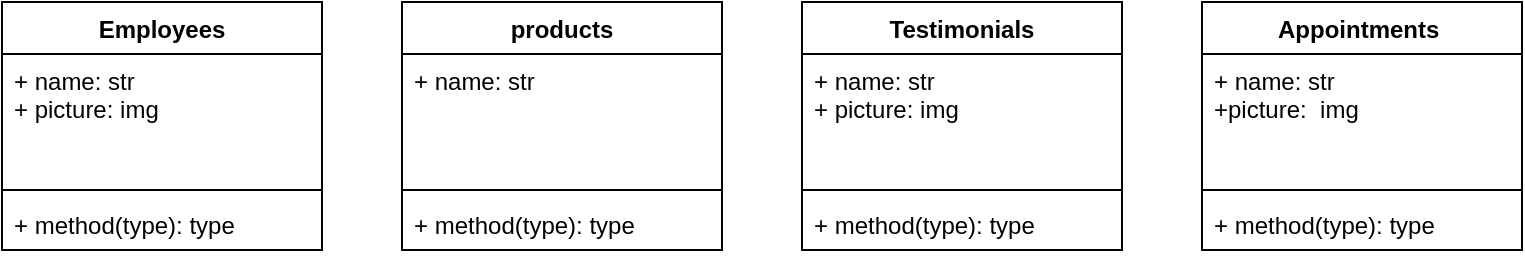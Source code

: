 <mxfile version="13.10.0" type="embed">
    <diagram id="-Gb8UbKuE4FrcN9ri6TK" name="Page-1">
        <mxGraphModel dx="758" dy="540" grid="1" gridSize="10" guides="1" tooltips="1" connect="1" arrows="1" fold="1" page="1" pageScale="1" pageWidth="850" pageHeight="1100" math="0" shadow="0">
            <root>
                <mxCell id="0"/>
                <mxCell id="1" parent="0"/>
                <mxCell id="2OqrSs9si6n5qI7sFI8K-1" value="products" style="swimlane;fontStyle=1;align=center;verticalAlign=top;childLayout=stackLayout;horizontal=1;startSize=26;horizontalStack=0;resizeParent=1;resizeParentMax=0;resizeLast=0;collapsible=1;marginBottom=0;" parent="1" vertex="1">
                    <mxGeometry x="320" y="80" width="160" height="124" as="geometry"/>
                </mxCell>
                <mxCell id="2OqrSs9si6n5qI7sFI8K-2" value="+ name: str&#10;" style="text;strokeColor=none;fillColor=none;align=left;verticalAlign=top;spacingLeft=4;spacingRight=4;overflow=hidden;rotatable=0;points=[[0,0.5],[1,0.5]];portConstraint=eastwest;" parent="2OqrSs9si6n5qI7sFI8K-1" vertex="1">
                    <mxGeometry y="26" width="160" height="64" as="geometry"/>
                </mxCell>
                <mxCell id="2OqrSs9si6n5qI7sFI8K-3" value="" style="line;strokeWidth=1;fillColor=none;align=left;verticalAlign=middle;spacingTop=-1;spacingLeft=3;spacingRight=3;rotatable=0;labelPosition=right;points=[];portConstraint=eastwest;" parent="2OqrSs9si6n5qI7sFI8K-1" vertex="1">
                    <mxGeometry y="90" width="160" height="8" as="geometry"/>
                </mxCell>
                <mxCell id="2OqrSs9si6n5qI7sFI8K-4" value="+ method(type): type" style="text;strokeColor=none;fillColor=none;align=left;verticalAlign=top;spacingLeft=4;spacingRight=4;overflow=hidden;rotatable=0;points=[[0,0.5],[1,0.5]];portConstraint=eastwest;" parent="2OqrSs9si6n5qI7sFI8K-1" vertex="1">
                    <mxGeometry y="98" width="160" height="26" as="geometry"/>
                </mxCell>
                <mxCell id="2OqrSs9si6n5qI7sFI8K-6" value="Employees" style="swimlane;fontStyle=1;align=center;verticalAlign=top;childLayout=stackLayout;horizontal=1;startSize=26;horizontalStack=0;resizeParent=1;resizeParentMax=0;resizeLast=0;collapsible=1;marginBottom=0;" parent="1" vertex="1">
                    <mxGeometry x="120" y="80" width="160" height="124" as="geometry"/>
                </mxCell>
                <mxCell id="2OqrSs9si6n5qI7sFI8K-7" value="+ name: str&#10;+ picture: img" style="text;strokeColor=none;fillColor=none;align=left;verticalAlign=top;spacingLeft=4;spacingRight=4;overflow=hidden;rotatable=0;points=[[0,0.5],[1,0.5]];portConstraint=eastwest;" parent="2OqrSs9si6n5qI7sFI8K-6" vertex="1">
                    <mxGeometry y="26" width="160" height="64" as="geometry"/>
                </mxCell>
                <mxCell id="2OqrSs9si6n5qI7sFI8K-8" value="" style="line;strokeWidth=1;fillColor=none;align=left;verticalAlign=middle;spacingTop=-1;spacingLeft=3;spacingRight=3;rotatable=0;labelPosition=right;points=[];portConstraint=eastwest;" parent="2OqrSs9si6n5qI7sFI8K-6" vertex="1">
                    <mxGeometry y="90" width="160" height="8" as="geometry"/>
                </mxCell>
                <mxCell id="2OqrSs9si6n5qI7sFI8K-9" value="+ method(type): type" style="text;strokeColor=none;fillColor=none;align=left;verticalAlign=top;spacingLeft=4;spacingRight=4;overflow=hidden;rotatable=0;points=[[0,0.5],[1,0.5]];portConstraint=eastwest;" parent="2OqrSs9si6n5qI7sFI8K-6" vertex="1">
                    <mxGeometry y="98" width="160" height="26" as="geometry"/>
                </mxCell>
                <mxCell id="2OqrSs9si6n5qI7sFI8K-10" value="Testimonials" style="swimlane;fontStyle=1;align=center;verticalAlign=top;childLayout=stackLayout;horizontal=1;startSize=26;horizontalStack=0;resizeParent=1;resizeParentMax=0;resizeLast=0;collapsible=1;marginBottom=0;" parent="1" vertex="1">
                    <mxGeometry x="520" y="80" width="160" height="124" as="geometry"/>
                </mxCell>
                <mxCell id="2OqrSs9si6n5qI7sFI8K-11" value="+ name: str&#10;+ picture: img" style="text;strokeColor=none;fillColor=none;align=left;verticalAlign=top;spacingLeft=4;spacingRight=4;overflow=hidden;rotatable=0;points=[[0,0.5],[1,0.5]];portConstraint=eastwest;" parent="2OqrSs9si6n5qI7sFI8K-10" vertex="1">
                    <mxGeometry y="26" width="160" height="64" as="geometry"/>
                </mxCell>
                <mxCell id="2OqrSs9si6n5qI7sFI8K-12" value="" style="line;strokeWidth=1;fillColor=none;align=left;verticalAlign=middle;spacingTop=-1;spacingLeft=3;spacingRight=3;rotatable=0;labelPosition=right;points=[];portConstraint=eastwest;" parent="2OqrSs9si6n5qI7sFI8K-10" vertex="1">
                    <mxGeometry y="90" width="160" height="8" as="geometry"/>
                </mxCell>
                <mxCell id="2OqrSs9si6n5qI7sFI8K-13" value="+ method(type): type" style="text;strokeColor=none;fillColor=none;align=left;verticalAlign=top;spacingLeft=4;spacingRight=4;overflow=hidden;rotatable=0;points=[[0,0.5],[1,0.5]];portConstraint=eastwest;" parent="2OqrSs9si6n5qI7sFI8K-10" vertex="1">
                    <mxGeometry y="98" width="160" height="26" as="geometry"/>
                </mxCell>
                <mxCell id="2OqrSs9si6n5qI7sFI8K-14" value="Appointments " style="swimlane;fontStyle=1;align=center;verticalAlign=top;childLayout=stackLayout;horizontal=1;startSize=26;horizontalStack=0;resizeParent=1;resizeParentMax=0;resizeLast=0;collapsible=1;marginBottom=0;" parent="1" vertex="1">
                    <mxGeometry x="720" y="80" width="160" height="124" as="geometry"/>
                </mxCell>
                <mxCell id="2OqrSs9si6n5qI7sFI8K-15" value="+ name: str&#10;+picture:  img" style="text;strokeColor=none;fillColor=none;align=left;verticalAlign=top;spacingLeft=4;spacingRight=4;overflow=hidden;rotatable=0;points=[[0,0.5],[1,0.5]];portConstraint=eastwest;" parent="2OqrSs9si6n5qI7sFI8K-14" vertex="1">
                    <mxGeometry y="26" width="160" height="64" as="geometry"/>
                </mxCell>
                <mxCell id="2OqrSs9si6n5qI7sFI8K-16" value="" style="line;strokeWidth=1;fillColor=none;align=left;verticalAlign=middle;spacingTop=-1;spacingLeft=3;spacingRight=3;rotatable=0;labelPosition=right;points=[];portConstraint=eastwest;" parent="2OqrSs9si6n5qI7sFI8K-14" vertex="1">
                    <mxGeometry y="90" width="160" height="8" as="geometry"/>
                </mxCell>
                <mxCell id="2OqrSs9si6n5qI7sFI8K-17" value="+ method(type): type" style="text;strokeColor=none;fillColor=none;align=left;verticalAlign=top;spacingLeft=4;spacingRight=4;overflow=hidden;rotatable=0;points=[[0,0.5],[1,0.5]];portConstraint=eastwest;" parent="2OqrSs9si6n5qI7sFI8K-14" vertex="1">
                    <mxGeometry y="98" width="160" height="26" as="geometry"/>
                </mxCell>
            </root>
        </mxGraphModel>
    </diagram>
</mxfile>